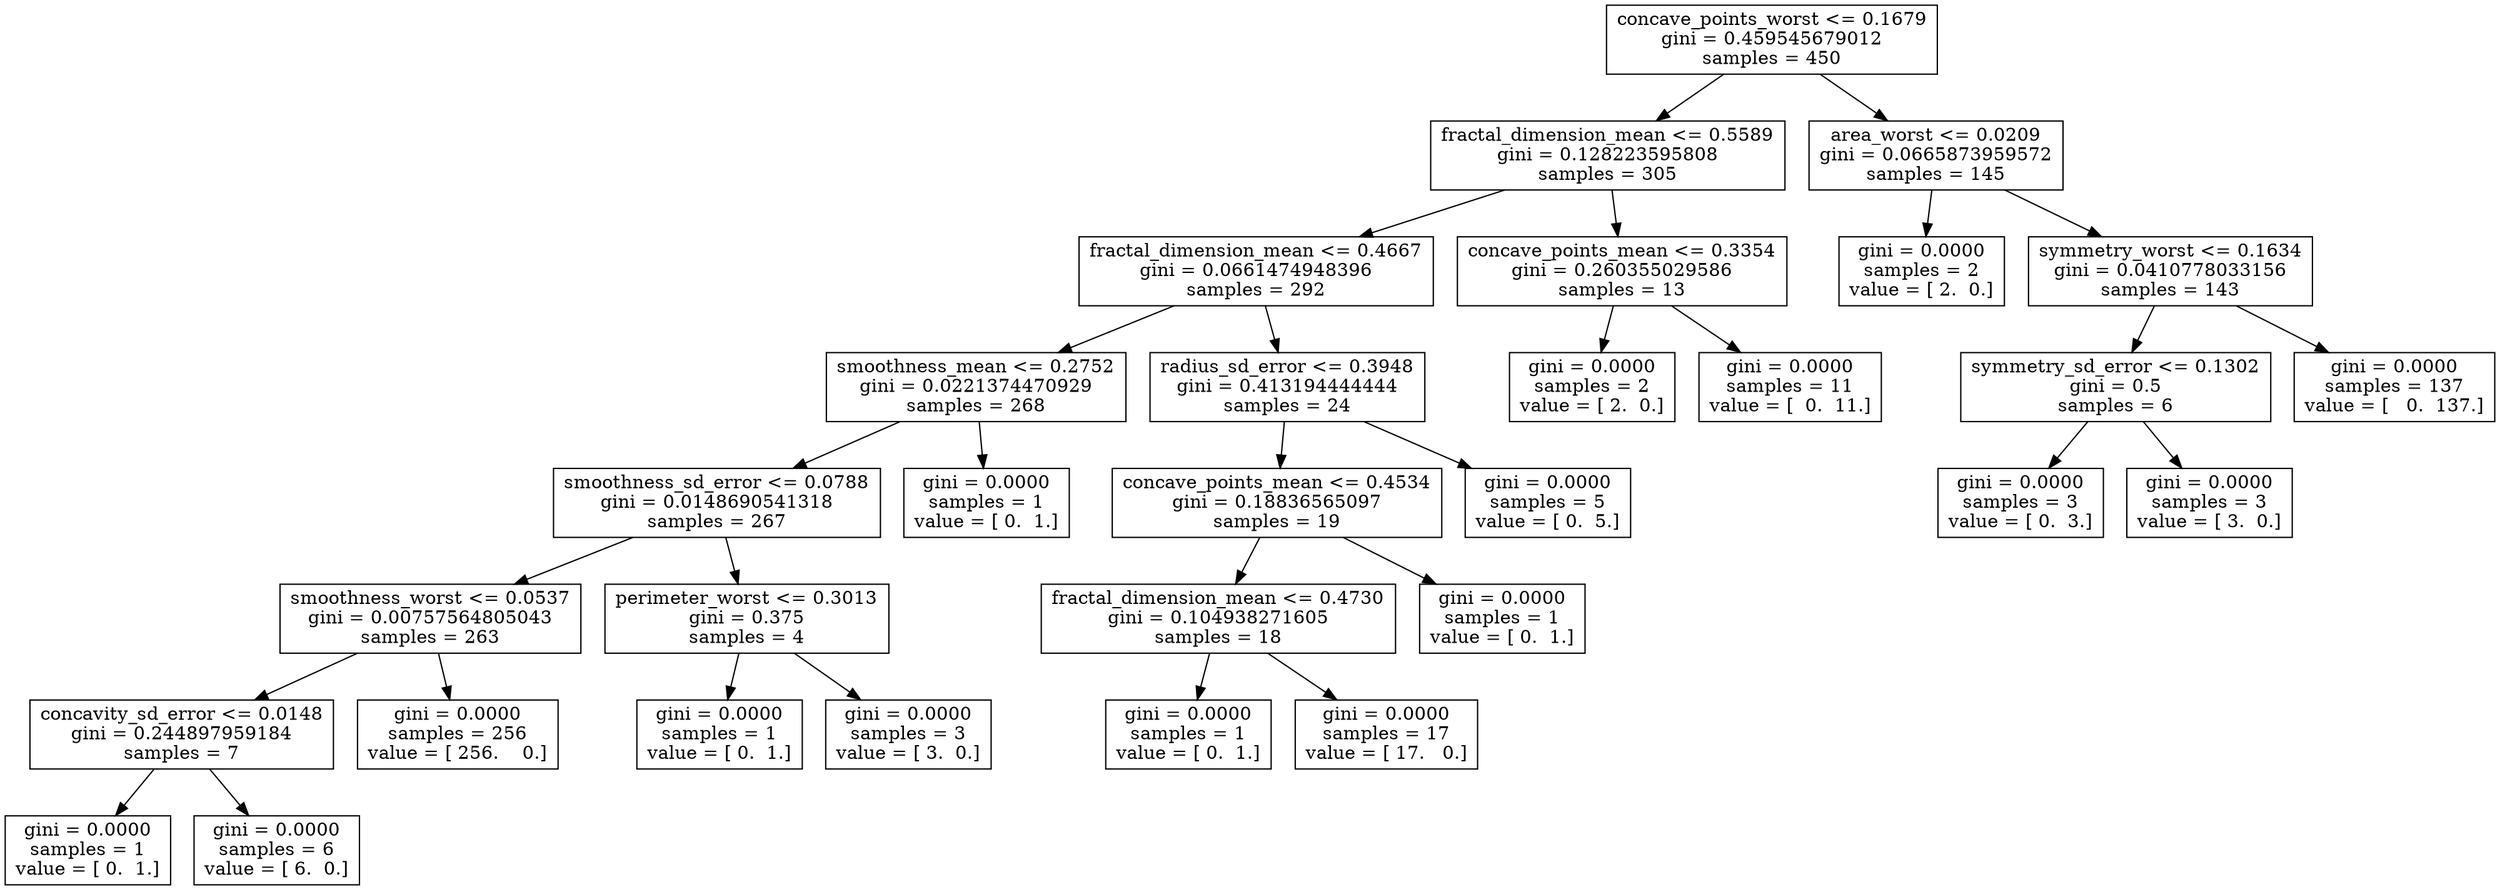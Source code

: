 digraph Tree {
0 [label="concave_points_worst <= 0.1679\ngini = 0.459545679012\nsamples = 450", shape="box"] ;
1 [label="fractal_dimension_mean <= 0.5589\ngini = 0.128223595808\nsamples = 305", shape="box"] ;
0 -> 1 ;
2 [label="fractal_dimension_mean <= 0.4667\ngini = 0.0661474948396\nsamples = 292", shape="box"] ;
1 -> 2 ;
3 [label="smoothness_mean <= 0.2752\ngini = 0.0221374470929\nsamples = 268", shape="box"] ;
2 -> 3 ;
4 [label="smoothness_sd_error <= 0.0788\ngini = 0.0148690541318\nsamples = 267", shape="box"] ;
3 -> 4 ;
5 [label="smoothness_worst <= 0.0537\ngini = 0.00757564805043\nsamples = 263", shape="box"] ;
4 -> 5 ;
6 [label="concavity_sd_error <= 0.0148\ngini = 0.244897959184\nsamples = 7", shape="box"] ;
5 -> 6 ;
7 [label="gini = 0.0000\nsamples = 1\nvalue = [ 0.  1.]", shape="box"] ;
6 -> 7 ;
8 [label="gini = 0.0000\nsamples = 6\nvalue = [ 6.  0.]", shape="box"] ;
6 -> 8 ;
9 [label="gini = 0.0000\nsamples = 256\nvalue = [ 256.    0.]", shape="box"] ;
5 -> 9 ;
10 [label="perimeter_worst <= 0.3013\ngini = 0.375\nsamples = 4", shape="box"] ;
4 -> 10 ;
11 [label="gini = 0.0000\nsamples = 1\nvalue = [ 0.  1.]", shape="box"] ;
10 -> 11 ;
12 [label="gini = 0.0000\nsamples = 3\nvalue = [ 3.  0.]", shape="box"] ;
10 -> 12 ;
13 [label="gini = 0.0000\nsamples = 1\nvalue = [ 0.  1.]", shape="box"] ;
3 -> 13 ;
14 [label="radius_sd_error <= 0.3948\ngini = 0.413194444444\nsamples = 24", shape="box"] ;
2 -> 14 ;
15 [label="concave_points_mean <= 0.4534\ngini = 0.18836565097\nsamples = 19", shape="box"] ;
14 -> 15 ;
16 [label="fractal_dimension_mean <= 0.4730\ngini = 0.104938271605\nsamples = 18", shape="box"] ;
15 -> 16 ;
17 [label="gini = 0.0000\nsamples = 1\nvalue = [ 0.  1.]", shape="box"] ;
16 -> 17 ;
18 [label="gini = 0.0000\nsamples = 17\nvalue = [ 17.   0.]", shape="box"] ;
16 -> 18 ;
19 [label="gini = 0.0000\nsamples = 1\nvalue = [ 0.  1.]", shape="box"] ;
15 -> 19 ;
20 [label="gini = 0.0000\nsamples = 5\nvalue = [ 0.  5.]", shape="box"] ;
14 -> 20 ;
21 [label="concave_points_mean <= 0.3354\ngini = 0.260355029586\nsamples = 13", shape="box"] ;
1 -> 21 ;
22 [label="gini = 0.0000\nsamples = 2\nvalue = [ 2.  0.]", shape="box"] ;
21 -> 22 ;
23 [label="gini = 0.0000\nsamples = 11\nvalue = [  0.  11.]", shape="box"] ;
21 -> 23 ;
24 [label="area_worst <= 0.0209\ngini = 0.0665873959572\nsamples = 145", shape="box"] ;
0 -> 24 ;
25 [label="gini = 0.0000\nsamples = 2\nvalue = [ 2.  0.]", shape="box"] ;
24 -> 25 ;
26 [label="symmetry_worst <= 0.1634\ngini = 0.0410778033156\nsamples = 143", shape="box"] ;
24 -> 26 ;
27 [label="symmetry_sd_error <= 0.1302\ngini = 0.5\nsamples = 6", shape="box"] ;
26 -> 27 ;
28 [label="gini = 0.0000\nsamples = 3\nvalue = [ 0.  3.]", shape="box"] ;
27 -> 28 ;
29 [label="gini = 0.0000\nsamples = 3\nvalue = [ 3.  0.]", shape="box"] ;
27 -> 29 ;
30 [label="gini = 0.0000\nsamples = 137\nvalue = [   0.  137.]", shape="box"] ;
26 -> 30 ;
}